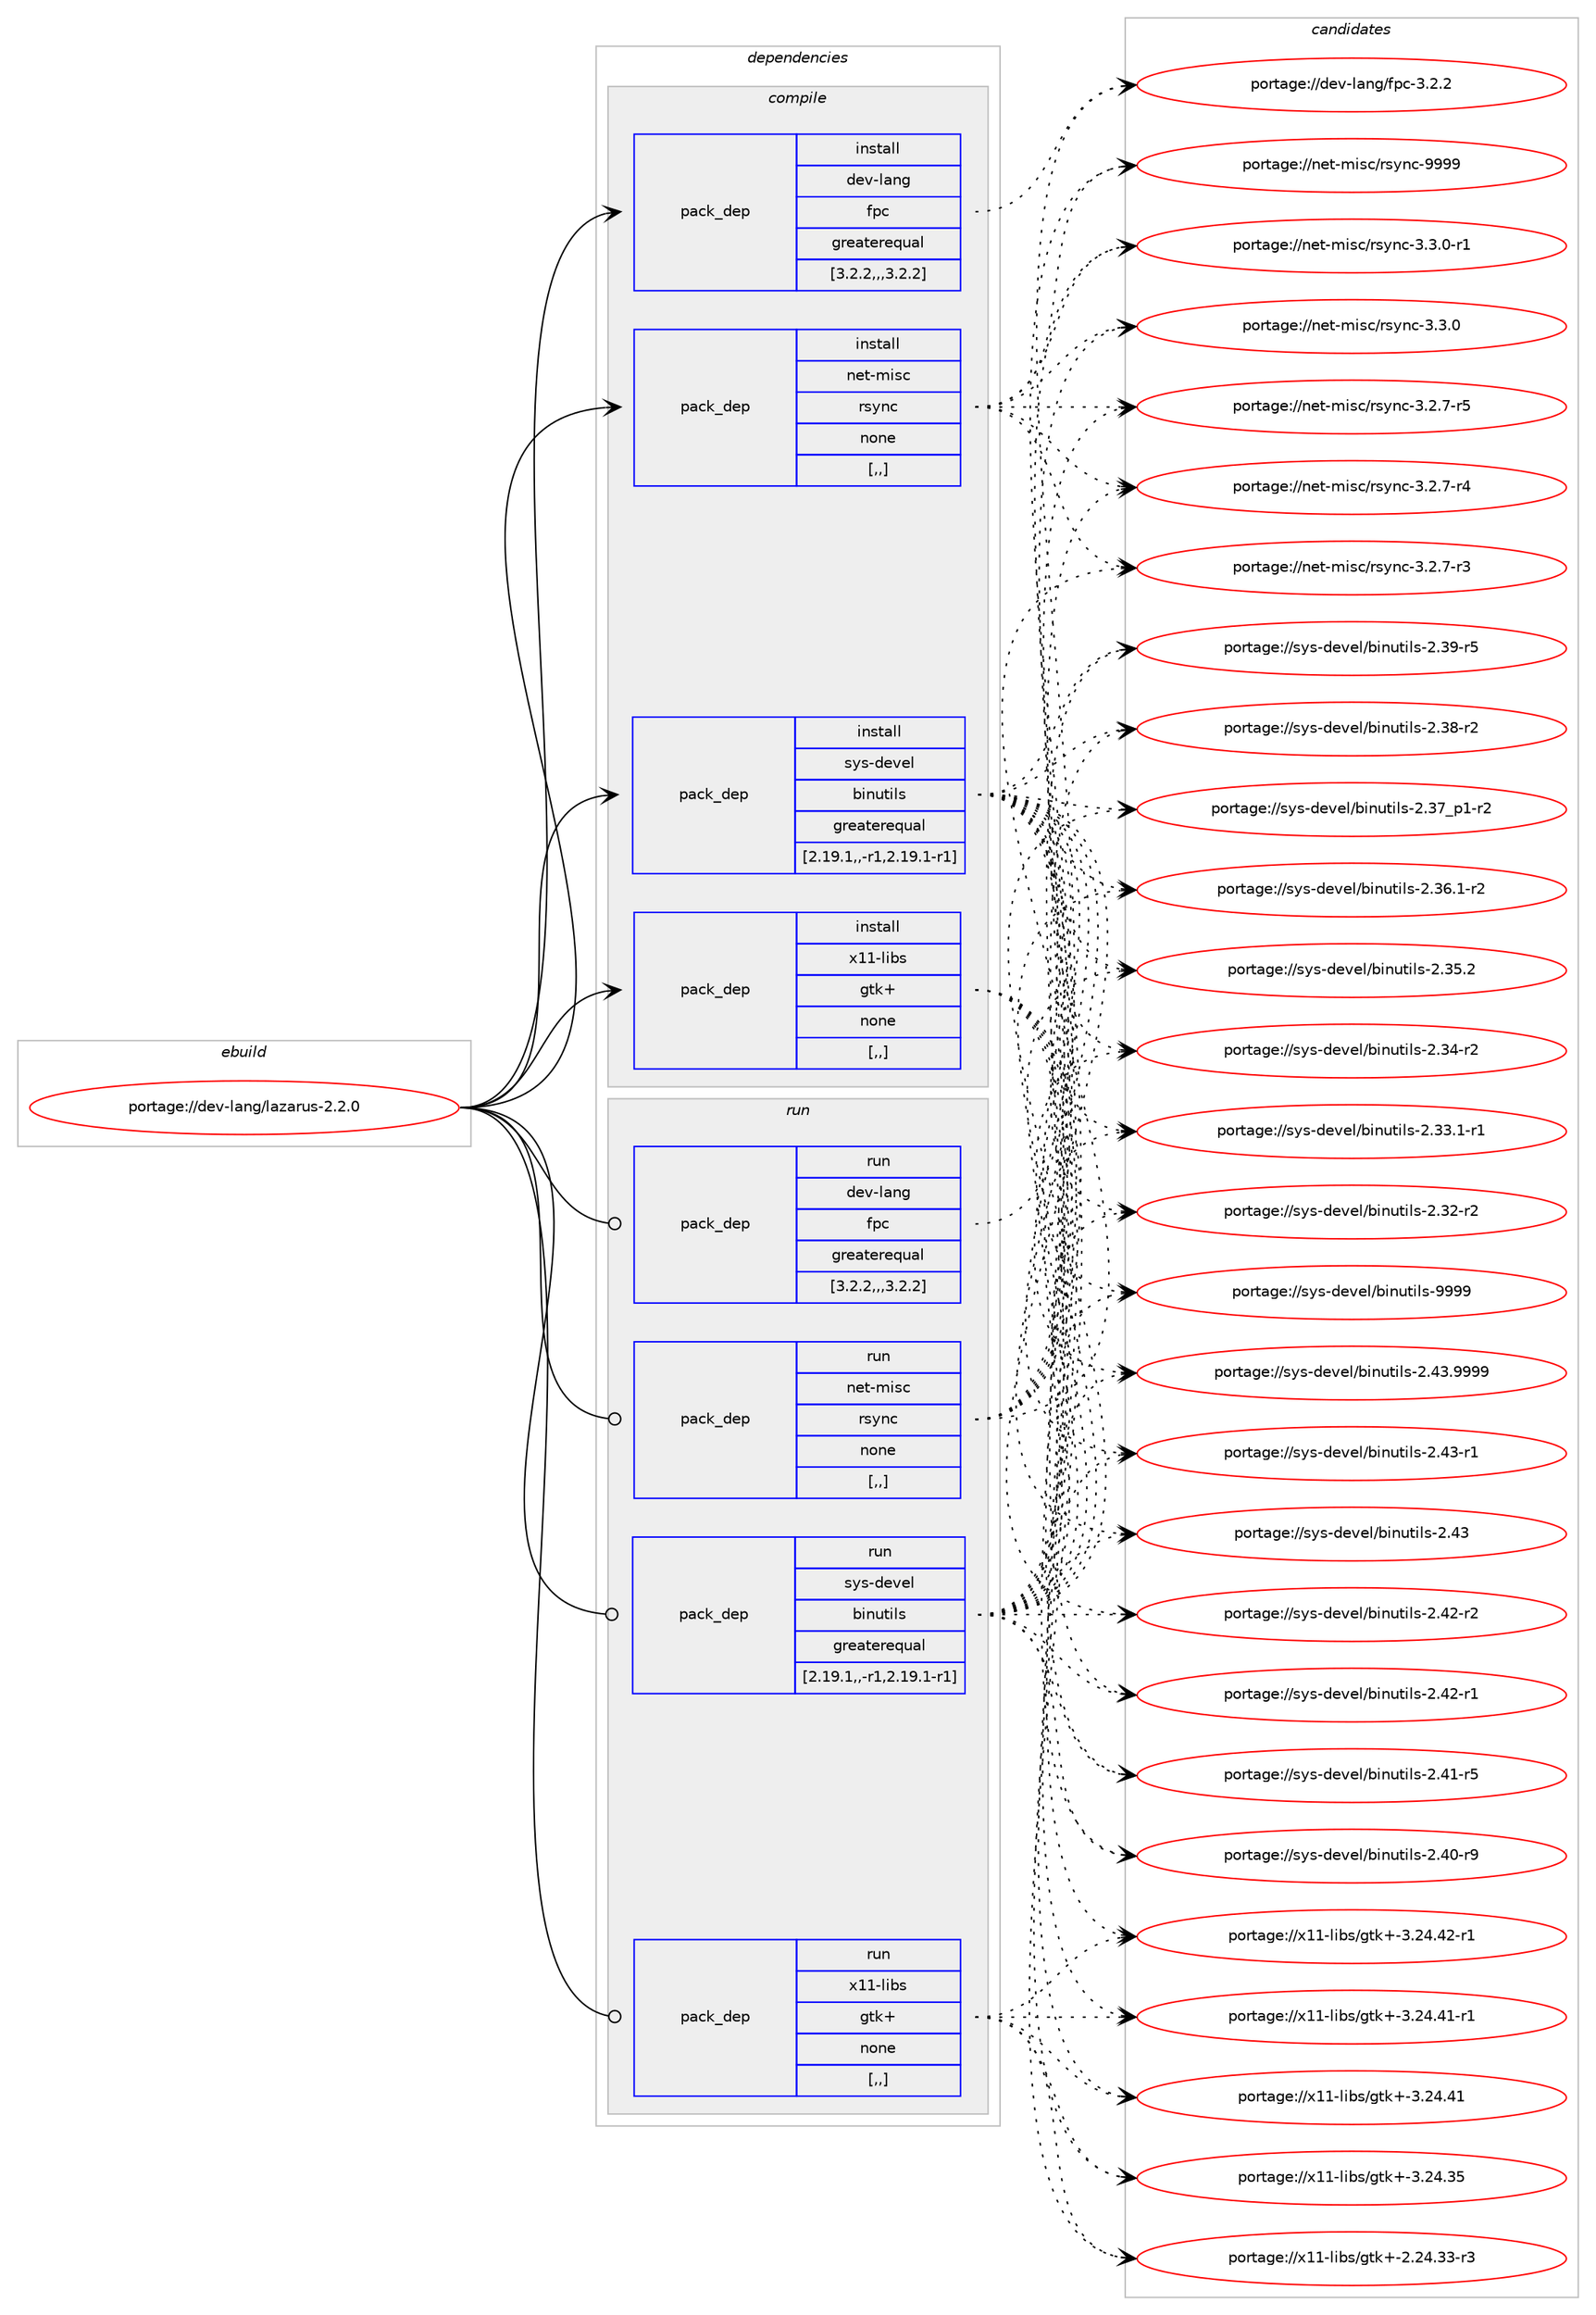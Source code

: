 digraph prolog {

# *************
# Graph options
# *************

newrank=true;
concentrate=true;
compound=true;
graph [rankdir=LR,fontname=Helvetica,fontsize=10,ranksep=1.5];#, ranksep=2.5, nodesep=0.2];
edge  [arrowhead=vee];
node  [fontname=Helvetica,fontsize=10];

# **********
# The ebuild
# **********

subgraph cluster_leftcol {
color=gray;
label=<<i>ebuild</i>>;
id [label="portage://dev-lang/lazarus-2.2.0", color=red, width=4, href="../dev-lang/lazarus-2.2.0.svg"];
}

# ****************
# The dependencies
# ****************

subgraph cluster_midcol {
color=gray;
label=<<i>dependencies</i>>;
subgraph cluster_compile {
fillcolor="#eeeeee";
style=filled;
label=<<i>compile</i>>;
subgraph pack435685 {
dependency593528 [label=<<TABLE BORDER="0" CELLBORDER="1" CELLSPACING="0" CELLPADDING="4" WIDTH="220"><TR><TD ROWSPAN="6" CELLPADDING="30">pack_dep</TD></TR><TR><TD WIDTH="110">install</TD></TR><TR><TD>dev-lang</TD></TR><TR><TD>fpc</TD></TR><TR><TD>greaterequal</TD></TR><TR><TD>[3.2.2,,,3.2.2]</TD></TR></TABLE>>, shape=none, color=blue];
}
id:e -> dependency593528:w [weight=20,style="solid",arrowhead="vee"];
subgraph pack435686 {
dependency593529 [label=<<TABLE BORDER="0" CELLBORDER="1" CELLSPACING="0" CELLPADDING="4" WIDTH="220"><TR><TD ROWSPAN="6" CELLPADDING="30">pack_dep</TD></TR><TR><TD WIDTH="110">install</TD></TR><TR><TD>net-misc</TD></TR><TR><TD>rsync</TD></TR><TR><TD>none</TD></TR><TR><TD>[,,]</TD></TR></TABLE>>, shape=none, color=blue];
}
id:e -> dependency593529:w [weight=20,style="solid",arrowhead="vee"];
subgraph pack435687 {
dependency593530 [label=<<TABLE BORDER="0" CELLBORDER="1" CELLSPACING="0" CELLPADDING="4" WIDTH="220"><TR><TD ROWSPAN="6" CELLPADDING="30">pack_dep</TD></TR><TR><TD WIDTH="110">install</TD></TR><TR><TD>sys-devel</TD></TR><TR><TD>binutils</TD></TR><TR><TD>greaterequal</TD></TR><TR><TD>[2.19.1,,-r1,2.19.1-r1]</TD></TR></TABLE>>, shape=none, color=blue];
}
id:e -> dependency593530:w [weight=20,style="solid",arrowhead="vee"];
subgraph pack435688 {
dependency593531 [label=<<TABLE BORDER="0" CELLBORDER="1" CELLSPACING="0" CELLPADDING="4" WIDTH="220"><TR><TD ROWSPAN="6" CELLPADDING="30">pack_dep</TD></TR><TR><TD WIDTH="110">install</TD></TR><TR><TD>x11-libs</TD></TR><TR><TD>gtk+</TD></TR><TR><TD>none</TD></TR><TR><TD>[,,]</TD></TR></TABLE>>, shape=none, color=blue];
}
id:e -> dependency593531:w [weight=20,style="solid",arrowhead="vee"];
}
subgraph cluster_compileandrun {
fillcolor="#eeeeee";
style=filled;
label=<<i>compile and run</i>>;
}
subgraph cluster_run {
fillcolor="#eeeeee";
style=filled;
label=<<i>run</i>>;
subgraph pack435689 {
dependency593532 [label=<<TABLE BORDER="0" CELLBORDER="1" CELLSPACING="0" CELLPADDING="4" WIDTH="220"><TR><TD ROWSPAN="6" CELLPADDING="30">pack_dep</TD></TR><TR><TD WIDTH="110">run</TD></TR><TR><TD>dev-lang</TD></TR><TR><TD>fpc</TD></TR><TR><TD>greaterequal</TD></TR><TR><TD>[3.2.2,,,3.2.2]</TD></TR></TABLE>>, shape=none, color=blue];
}
id:e -> dependency593532:w [weight=20,style="solid",arrowhead="odot"];
subgraph pack435690 {
dependency593533 [label=<<TABLE BORDER="0" CELLBORDER="1" CELLSPACING="0" CELLPADDING="4" WIDTH="220"><TR><TD ROWSPAN="6" CELLPADDING="30">pack_dep</TD></TR><TR><TD WIDTH="110">run</TD></TR><TR><TD>net-misc</TD></TR><TR><TD>rsync</TD></TR><TR><TD>none</TD></TR><TR><TD>[,,]</TD></TR></TABLE>>, shape=none, color=blue];
}
id:e -> dependency593533:w [weight=20,style="solid",arrowhead="odot"];
subgraph pack435691 {
dependency593534 [label=<<TABLE BORDER="0" CELLBORDER="1" CELLSPACING="0" CELLPADDING="4" WIDTH="220"><TR><TD ROWSPAN="6" CELLPADDING="30">pack_dep</TD></TR><TR><TD WIDTH="110">run</TD></TR><TR><TD>sys-devel</TD></TR><TR><TD>binutils</TD></TR><TR><TD>greaterequal</TD></TR><TR><TD>[2.19.1,,-r1,2.19.1-r1]</TD></TR></TABLE>>, shape=none, color=blue];
}
id:e -> dependency593534:w [weight=20,style="solid",arrowhead="odot"];
subgraph pack435692 {
dependency593535 [label=<<TABLE BORDER="0" CELLBORDER="1" CELLSPACING="0" CELLPADDING="4" WIDTH="220"><TR><TD ROWSPAN="6" CELLPADDING="30">pack_dep</TD></TR><TR><TD WIDTH="110">run</TD></TR><TR><TD>x11-libs</TD></TR><TR><TD>gtk+</TD></TR><TR><TD>none</TD></TR><TR><TD>[,,]</TD></TR></TABLE>>, shape=none, color=blue];
}
id:e -> dependency593535:w [weight=20,style="solid",arrowhead="odot"];
}
}

# **************
# The candidates
# **************

subgraph cluster_choices {
rank=same;
color=gray;
label=<<i>candidates</i>>;

subgraph choice435685 {
color=black;
nodesep=1;
choice10010111845108971101034710211299455146504650 [label="portage://dev-lang/fpc-3.2.2", color=red, width=4,href="../dev-lang/fpc-3.2.2.svg"];
dependency593528:e -> choice10010111845108971101034710211299455146504650:w [style=dotted,weight="100"];
}
subgraph choice435686 {
color=black;
nodesep=1;
choice110101116451091051159947114115121110994557575757 [label="portage://net-misc/rsync-9999", color=red, width=4,href="../net-misc/rsync-9999.svg"];
choice110101116451091051159947114115121110994551465146484511449 [label="portage://net-misc/rsync-3.3.0-r1", color=red, width=4,href="../net-misc/rsync-3.3.0-r1.svg"];
choice11010111645109105115994711411512111099455146514648 [label="portage://net-misc/rsync-3.3.0", color=red, width=4,href="../net-misc/rsync-3.3.0.svg"];
choice110101116451091051159947114115121110994551465046554511453 [label="portage://net-misc/rsync-3.2.7-r5", color=red, width=4,href="../net-misc/rsync-3.2.7-r5.svg"];
choice110101116451091051159947114115121110994551465046554511452 [label="portage://net-misc/rsync-3.2.7-r4", color=red, width=4,href="../net-misc/rsync-3.2.7-r4.svg"];
choice110101116451091051159947114115121110994551465046554511451 [label="portage://net-misc/rsync-3.2.7-r3", color=red, width=4,href="../net-misc/rsync-3.2.7-r3.svg"];
dependency593529:e -> choice110101116451091051159947114115121110994557575757:w [style=dotted,weight="100"];
dependency593529:e -> choice110101116451091051159947114115121110994551465146484511449:w [style=dotted,weight="100"];
dependency593529:e -> choice11010111645109105115994711411512111099455146514648:w [style=dotted,weight="100"];
dependency593529:e -> choice110101116451091051159947114115121110994551465046554511453:w [style=dotted,weight="100"];
dependency593529:e -> choice110101116451091051159947114115121110994551465046554511452:w [style=dotted,weight="100"];
dependency593529:e -> choice110101116451091051159947114115121110994551465046554511451:w [style=dotted,weight="100"];
}
subgraph choice435687 {
color=black;
nodesep=1;
choice1151211154510010111810110847981051101171161051081154557575757 [label="portage://sys-devel/binutils-9999", color=red, width=4,href="../sys-devel/binutils-9999.svg"];
choice11512111545100101118101108479810511011711610510811545504652514657575757 [label="portage://sys-devel/binutils-2.43.9999", color=red, width=4,href="../sys-devel/binutils-2.43.9999.svg"];
choice11512111545100101118101108479810511011711610510811545504652514511449 [label="portage://sys-devel/binutils-2.43-r1", color=red, width=4,href="../sys-devel/binutils-2.43-r1.svg"];
choice1151211154510010111810110847981051101171161051081154550465251 [label="portage://sys-devel/binutils-2.43", color=red, width=4,href="../sys-devel/binutils-2.43.svg"];
choice11512111545100101118101108479810511011711610510811545504652504511450 [label="portage://sys-devel/binutils-2.42-r2", color=red, width=4,href="../sys-devel/binutils-2.42-r2.svg"];
choice11512111545100101118101108479810511011711610510811545504652504511449 [label="portage://sys-devel/binutils-2.42-r1", color=red, width=4,href="../sys-devel/binutils-2.42-r1.svg"];
choice11512111545100101118101108479810511011711610510811545504652494511453 [label="portage://sys-devel/binutils-2.41-r5", color=red, width=4,href="../sys-devel/binutils-2.41-r5.svg"];
choice11512111545100101118101108479810511011711610510811545504652484511457 [label="portage://sys-devel/binutils-2.40-r9", color=red, width=4,href="../sys-devel/binutils-2.40-r9.svg"];
choice11512111545100101118101108479810511011711610510811545504651574511453 [label="portage://sys-devel/binutils-2.39-r5", color=red, width=4,href="../sys-devel/binutils-2.39-r5.svg"];
choice11512111545100101118101108479810511011711610510811545504651564511450 [label="portage://sys-devel/binutils-2.38-r2", color=red, width=4,href="../sys-devel/binutils-2.38-r2.svg"];
choice115121115451001011181011084798105110117116105108115455046515595112494511450 [label="portage://sys-devel/binutils-2.37_p1-r2", color=red, width=4,href="../sys-devel/binutils-2.37_p1-r2.svg"];
choice115121115451001011181011084798105110117116105108115455046515446494511450 [label="portage://sys-devel/binutils-2.36.1-r2", color=red, width=4,href="../sys-devel/binutils-2.36.1-r2.svg"];
choice11512111545100101118101108479810511011711610510811545504651534650 [label="portage://sys-devel/binutils-2.35.2", color=red, width=4,href="../sys-devel/binutils-2.35.2.svg"];
choice11512111545100101118101108479810511011711610510811545504651524511450 [label="portage://sys-devel/binutils-2.34-r2", color=red, width=4,href="../sys-devel/binutils-2.34-r2.svg"];
choice115121115451001011181011084798105110117116105108115455046515146494511449 [label="portage://sys-devel/binutils-2.33.1-r1", color=red, width=4,href="../sys-devel/binutils-2.33.1-r1.svg"];
choice11512111545100101118101108479810511011711610510811545504651504511450 [label="portage://sys-devel/binutils-2.32-r2", color=red, width=4,href="../sys-devel/binutils-2.32-r2.svg"];
dependency593530:e -> choice1151211154510010111810110847981051101171161051081154557575757:w [style=dotted,weight="100"];
dependency593530:e -> choice11512111545100101118101108479810511011711610510811545504652514657575757:w [style=dotted,weight="100"];
dependency593530:e -> choice11512111545100101118101108479810511011711610510811545504652514511449:w [style=dotted,weight="100"];
dependency593530:e -> choice1151211154510010111810110847981051101171161051081154550465251:w [style=dotted,weight="100"];
dependency593530:e -> choice11512111545100101118101108479810511011711610510811545504652504511450:w [style=dotted,weight="100"];
dependency593530:e -> choice11512111545100101118101108479810511011711610510811545504652504511449:w [style=dotted,weight="100"];
dependency593530:e -> choice11512111545100101118101108479810511011711610510811545504652494511453:w [style=dotted,weight="100"];
dependency593530:e -> choice11512111545100101118101108479810511011711610510811545504652484511457:w [style=dotted,weight="100"];
dependency593530:e -> choice11512111545100101118101108479810511011711610510811545504651574511453:w [style=dotted,weight="100"];
dependency593530:e -> choice11512111545100101118101108479810511011711610510811545504651564511450:w [style=dotted,weight="100"];
dependency593530:e -> choice115121115451001011181011084798105110117116105108115455046515595112494511450:w [style=dotted,weight="100"];
dependency593530:e -> choice115121115451001011181011084798105110117116105108115455046515446494511450:w [style=dotted,weight="100"];
dependency593530:e -> choice11512111545100101118101108479810511011711610510811545504651534650:w [style=dotted,weight="100"];
dependency593530:e -> choice11512111545100101118101108479810511011711610510811545504651524511450:w [style=dotted,weight="100"];
dependency593530:e -> choice115121115451001011181011084798105110117116105108115455046515146494511449:w [style=dotted,weight="100"];
dependency593530:e -> choice11512111545100101118101108479810511011711610510811545504651504511450:w [style=dotted,weight="100"];
}
subgraph choice435688 {
color=black;
nodesep=1;
choice12049494510810598115471031161074345514650524652504511449 [label="portage://x11-libs/gtk+-3.24.42-r1", color=red, width=4,href="../x11-libs/gtk+-3.24.42-r1.svg"];
choice12049494510810598115471031161074345514650524652494511449 [label="portage://x11-libs/gtk+-3.24.41-r1", color=red, width=4,href="../x11-libs/gtk+-3.24.41-r1.svg"];
choice1204949451081059811547103116107434551465052465249 [label="portage://x11-libs/gtk+-3.24.41", color=red, width=4,href="../x11-libs/gtk+-3.24.41.svg"];
choice1204949451081059811547103116107434551465052465153 [label="portage://x11-libs/gtk+-3.24.35", color=red, width=4,href="../x11-libs/gtk+-3.24.35.svg"];
choice12049494510810598115471031161074345504650524651514511451 [label="portage://x11-libs/gtk+-2.24.33-r3", color=red, width=4,href="../x11-libs/gtk+-2.24.33-r3.svg"];
dependency593531:e -> choice12049494510810598115471031161074345514650524652504511449:w [style=dotted,weight="100"];
dependency593531:e -> choice12049494510810598115471031161074345514650524652494511449:w [style=dotted,weight="100"];
dependency593531:e -> choice1204949451081059811547103116107434551465052465249:w [style=dotted,weight="100"];
dependency593531:e -> choice1204949451081059811547103116107434551465052465153:w [style=dotted,weight="100"];
dependency593531:e -> choice12049494510810598115471031161074345504650524651514511451:w [style=dotted,weight="100"];
}
subgraph choice435689 {
color=black;
nodesep=1;
choice10010111845108971101034710211299455146504650 [label="portage://dev-lang/fpc-3.2.2", color=red, width=4,href="../dev-lang/fpc-3.2.2.svg"];
dependency593532:e -> choice10010111845108971101034710211299455146504650:w [style=dotted,weight="100"];
}
subgraph choice435690 {
color=black;
nodesep=1;
choice110101116451091051159947114115121110994557575757 [label="portage://net-misc/rsync-9999", color=red, width=4,href="../net-misc/rsync-9999.svg"];
choice110101116451091051159947114115121110994551465146484511449 [label="portage://net-misc/rsync-3.3.0-r1", color=red, width=4,href="../net-misc/rsync-3.3.0-r1.svg"];
choice11010111645109105115994711411512111099455146514648 [label="portage://net-misc/rsync-3.3.0", color=red, width=4,href="../net-misc/rsync-3.3.0.svg"];
choice110101116451091051159947114115121110994551465046554511453 [label="portage://net-misc/rsync-3.2.7-r5", color=red, width=4,href="../net-misc/rsync-3.2.7-r5.svg"];
choice110101116451091051159947114115121110994551465046554511452 [label="portage://net-misc/rsync-3.2.7-r4", color=red, width=4,href="../net-misc/rsync-3.2.7-r4.svg"];
choice110101116451091051159947114115121110994551465046554511451 [label="portage://net-misc/rsync-3.2.7-r3", color=red, width=4,href="../net-misc/rsync-3.2.7-r3.svg"];
dependency593533:e -> choice110101116451091051159947114115121110994557575757:w [style=dotted,weight="100"];
dependency593533:e -> choice110101116451091051159947114115121110994551465146484511449:w [style=dotted,weight="100"];
dependency593533:e -> choice11010111645109105115994711411512111099455146514648:w [style=dotted,weight="100"];
dependency593533:e -> choice110101116451091051159947114115121110994551465046554511453:w [style=dotted,weight="100"];
dependency593533:e -> choice110101116451091051159947114115121110994551465046554511452:w [style=dotted,weight="100"];
dependency593533:e -> choice110101116451091051159947114115121110994551465046554511451:w [style=dotted,weight="100"];
}
subgraph choice435691 {
color=black;
nodesep=1;
choice1151211154510010111810110847981051101171161051081154557575757 [label="portage://sys-devel/binutils-9999", color=red, width=4,href="../sys-devel/binutils-9999.svg"];
choice11512111545100101118101108479810511011711610510811545504652514657575757 [label="portage://sys-devel/binutils-2.43.9999", color=red, width=4,href="../sys-devel/binutils-2.43.9999.svg"];
choice11512111545100101118101108479810511011711610510811545504652514511449 [label="portage://sys-devel/binutils-2.43-r1", color=red, width=4,href="../sys-devel/binutils-2.43-r1.svg"];
choice1151211154510010111810110847981051101171161051081154550465251 [label="portage://sys-devel/binutils-2.43", color=red, width=4,href="../sys-devel/binutils-2.43.svg"];
choice11512111545100101118101108479810511011711610510811545504652504511450 [label="portage://sys-devel/binutils-2.42-r2", color=red, width=4,href="../sys-devel/binutils-2.42-r2.svg"];
choice11512111545100101118101108479810511011711610510811545504652504511449 [label="portage://sys-devel/binutils-2.42-r1", color=red, width=4,href="../sys-devel/binutils-2.42-r1.svg"];
choice11512111545100101118101108479810511011711610510811545504652494511453 [label="portage://sys-devel/binutils-2.41-r5", color=red, width=4,href="../sys-devel/binutils-2.41-r5.svg"];
choice11512111545100101118101108479810511011711610510811545504652484511457 [label="portage://sys-devel/binutils-2.40-r9", color=red, width=4,href="../sys-devel/binutils-2.40-r9.svg"];
choice11512111545100101118101108479810511011711610510811545504651574511453 [label="portage://sys-devel/binutils-2.39-r5", color=red, width=4,href="../sys-devel/binutils-2.39-r5.svg"];
choice11512111545100101118101108479810511011711610510811545504651564511450 [label="portage://sys-devel/binutils-2.38-r2", color=red, width=4,href="../sys-devel/binutils-2.38-r2.svg"];
choice115121115451001011181011084798105110117116105108115455046515595112494511450 [label="portage://sys-devel/binutils-2.37_p1-r2", color=red, width=4,href="../sys-devel/binutils-2.37_p1-r2.svg"];
choice115121115451001011181011084798105110117116105108115455046515446494511450 [label="portage://sys-devel/binutils-2.36.1-r2", color=red, width=4,href="../sys-devel/binutils-2.36.1-r2.svg"];
choice11512111545100101118101108479810511011711610510811545504651534650 [label="portage://sys-devel/binutils-2.35.2", color=red, width=4,href="../sys-devel/binutils-2.35.2.svg"];
choice11512111545100101118101108479810511011711610510811545504651524511450 [label="portage://sys-devel/binutils-2.34-r2", color=red, width=4,href="../sys-devel/binutils-2.34-r2.svg"];
choice115121115451001011181011084798105110117116105108115455046515146494511449 [label="portage://sys-devel/binutils-2.33.1-r1", color=red, width=4,href="../sys-devel/binutils-2.33.1-r1.svg"];
choice11512111545100101118101108479810511011711610510811545504651504511450 [label="portage://sys-devel/binutils-2.32-r2", color=red, width=4,href="../sys-devel/binutils-2.32-r2.svg"];
dependency593534:e -> choice1151211154510010111810110847981051101171161051081154557575757:w [style=dotted,weight="100"];
dependency593534:e -> choice11512111545100101118101108479810511011711610510811545504652514657575757:w [style=dotted,weight="100"];
dependency593534:e -> choice11512111545100101118101108479810511011711610510811545504652514511449:w [style=dotted,weight="100"];
dependency593534:e -> choice1151211154510010111810110847981051101171161051081154550465251:w [style=dotted,weight="100"];
dependency593534:e -> choice11512111545100101118101108479810511011711610510811545504652504511450:w [style=dotted,weight="100"];
dependency593534:e -> choice11512111545100101118101108479810511011711610510811545504652504511449:w [style=dotted,weight="100"];
dependency593534:e -> choice11512111545100101118101108479810511011711610510811545504652494511453:w [style=dotted,weight="100"];
dependency593534:e -> choice11512111545100101118101108479810511011711610510811545504652484511457:w [style=dotted,weight="100"];
dependency593534:e -> choice11512111545100101118101108479810511011711610510811545504651574511453:w [style=dotted,weight="100"];
dependency593534:e -> choice11512111545100101118101108479810511011711610510811545504651564511450:w [style=dotted,weight="100"];
dependency593534:e -> choice115121115451001011181011084798105110117116105108115455046515595112494511450:w [style=dotted,weight="100"];
dependency593534:e -> choice115121115451001011181011084798105110117116105108115455046515446494511450:w [style=dotted,weight="100"];
dependency593534:e -> choice11512111545100101118101108479810511011711610510811545504651534650:w [style=dotted,weight="100"];
dependency593534:e -> choice11512111545100101118101108479810511011711610510811545504651524511450:w [style=dotted,weight="100"];
dependency593534:e -> choice115121115451001011181011084798105110117116105108115455046515146494511449:w [style=dotted,weight="100"];
dependency593534:e -> choice11512111545100101118101108479810511011711610510811545504651504511450:w [style=dotted,weight="100"];
}
subgraph choice435692 {
color=black;
nodesep=1;
choice12049494510810598115471031161074345514650524652504511449 [label="portage://x11-libs/gtk+-3.24.42-r1", color=red, width=4,href="../x11-libs/gtk+-3.24.42-r1.svg"];
choice12049494510810598115471031161074345514650524652494511449 [label="portage://x11-libs/gtk+-3.24.41-r1", color=red, width=4,href="../x11-libs/gtk+-3.24.41-r1.svg"];
choice1204949451081059811547103116107434551465052465249 [label="portage://x11-libs/gtk+-3.24.41", color=red, width=4,href="../x11-libs/gtk+-3.24.41.svg"];
choice1204949451081059811547103116107434551465052465153 [label="portage://x11-libs/gtk+-3.24.35", color=red, width=4,href="../x11-libs/gtk+-3.24.35.svg"];
choice12049494510810598115471031161074345504650524651514511451 [label="portage://x11-libs/gtk+-2.24.33-r3", color=red, width=4,href="../x11-libs/gtk+-2.24.33-r3.svg"];
dependency593535:e -> choice12049494510810598115471031161074345514650524652504511449:w [style=dotted,weight="100"];
dependency593535:e -> choice12049494510810598115471031161074345514650524652494511449:w [style=dotted,weight="100"];
dependency593535:e -> choice1204949451081059811547103116107434551465052465249:w [style=dotted,weight="100"];
dependency593535:e -> choice1204949451081059811547103116107434551465052465153:w [style=dotted,weight="100"];
dependency593535:e -> choice12049494510810598115471031161074345504650524651514511451:w [style=dotted,weight="100"];
}
}

}
